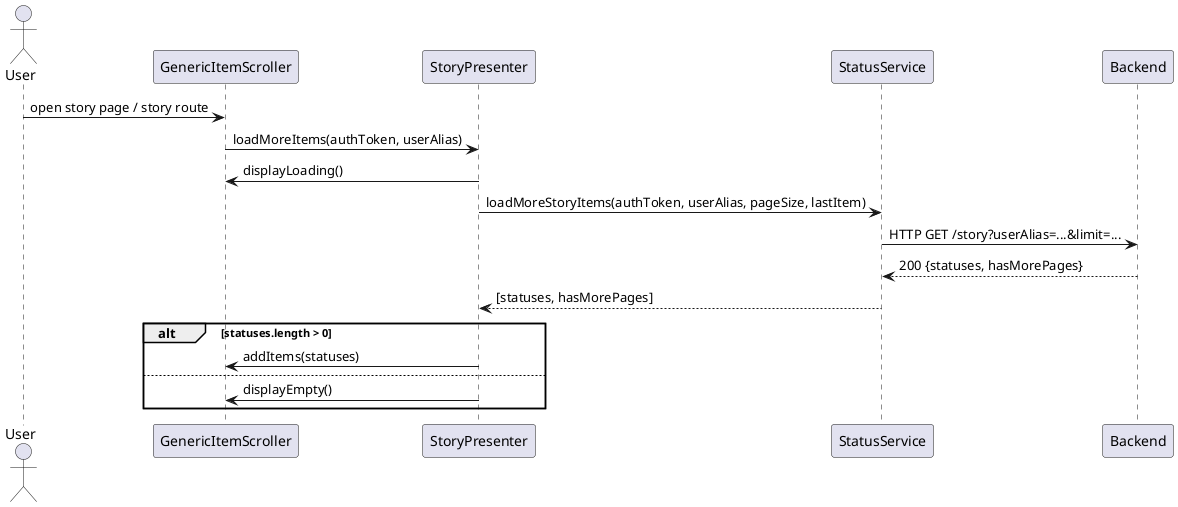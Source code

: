 @startuml
actor User
participant View as "GenericItemScroller"
participant Presenter as "StoryPresenter"
participant Service as "StatusService"
participant Backend

User -> View: open story page / story route
View -> Presenter: loadMoreItems(authToken, userAlias)
Presenter -> View: displayLoading()
Presenter -> Service: loadMoreStoryItems(authToken, userAlias, pageSize, lastItem)
Service -> Backend: HTTP GET /story?userAlias=...&limit=...
Backend --> Service: 200 {statuses, hasMorePages}
Service --> Presenter: [statuses, hasMorePages]
alt statuses.length > 0
  Presenter -> View: addItems(statuses)
else
  Presenter -> View: displayEmpty()
end

@enduml
